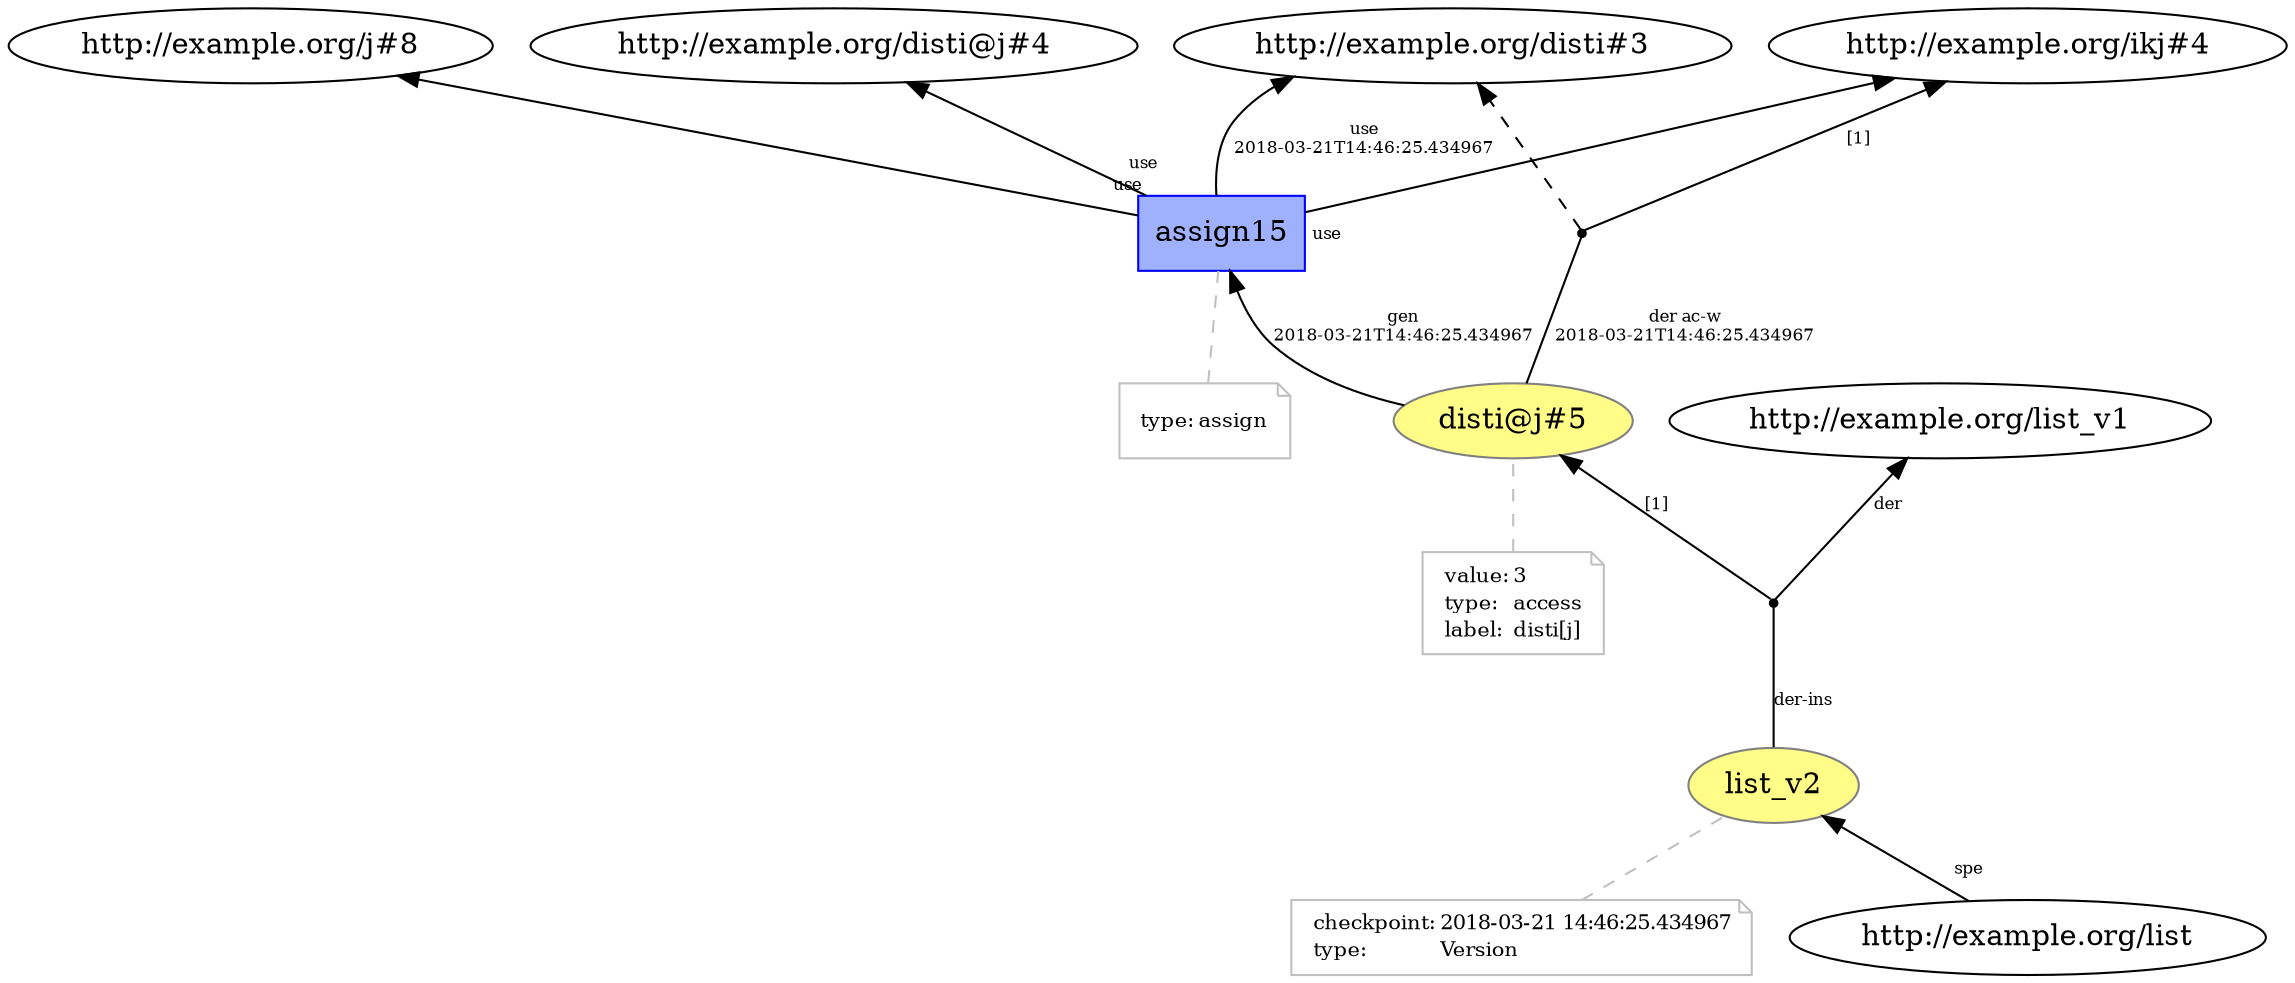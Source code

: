 digraph "PROV" { size="16,12"; rankdir="BT";
"http://example.org/disti@j#5" [fillcolor="#FFFC87",color="#808080",style="filled",label="disti@j#5",URL="http://example.org/disti@j#5"]
"-attrs0" [color="gray",shape="note",fontsize="10",fontcolor="black",label=<<TABLE cellpadding="0" border="0">
	<TR>
	    <TD align="left">value:</TD>
	    <TD align="left">3</TD>
	</TR>
	<TR>
	    <TD align="left">type:</TD>
	    <TD align="left">access</TD>
	</TR>
	<TR>
	    <TD align="left">label:</TD>
	    <TD align="left">disti[j]</TD>
	</TR>
</TABLE>>]
"-attrs0" -> "http://example.org/disti@j#5" [color="gray",style="dashed",arrowhead="none"]
"http://example.org/list_v2" [fillcolor="#FFFC87",color="#808080",style="filled",label="list_v2",URL="http://example.org/list_v2"]
"-attrs1" [color="gray",shape="note",fontsize="10",fontcolor="black",label=<<TABLE cellpadding="0" border="0">
	<TR>
	    <TD align="left">checkpoint:</TD>
	    <TD align="left">2018-03-21 14:46:25.434967</TD>
	</TR>
	<TR>
	    <TD align="left">type:</TD>
	    <TD align="left">Version</TD>
	</TR>
</TABLE>>]
"-attrs1" -> "http://example.org/list_v2" [color="gray",style="dashed",arrowhead="none"]
"bn0" [shape="point",label=""]
"http://example.org/list_v2" -> "bn0" [fontsize="8",distance="1.5",angle="60.0",rotation="20",label="der-ins",arrowhead="none"]
"bn0" -> "http://example.org/list_v1" [fontsize="8",distance="1.5",angle="60.0",rotation="20",label="der"]
"bn0" -> "http://example.org/disti@j#5" [fontsize="8",distance="1.5",angle="60.0",rotation="20",label="[1]"]
"http://example.org/list" -> "http://example.org/list_v2" [labelfontsize="8",labeldistance="1.5",labelangle="60.0",rotation="20",taillabel="spe"]
"http://example.org/assign15" [fillcolor="#9FB1FC",color="#0000FF",shape="polygon",sides="4",style="filled",label="assign15",URL="http://example.org/assign15"]
"-attrs2" [color="gray",shape="note",fontsize="10",fontcolor="black",label=<<TABLE cellpadding="0" border="0">
	<TR>
	    <TD align="left">type:</TD>
	    <TD align="left">assign</TD>
	</TR>
</TABLE>>]
"-attrs2" -> "http://example.org/assign15" [color="gray",style="dashed",arrowhead="none"]
"bn1" [shape="point",label=""]
"http://example.org/disti@j#5" -> "bn1" [fontsize="8",distance="1.5",angle="60.0",rotation="20",label="der ac-w
2018-03-21T14:46:25.434967",arrowhead="none"]
"bn1" -> "http://example.org/disti#3" [style="dashed"]
"bn1" -> "http://example.org/ikj#4" [fontsize="8",distance="1.5",angle="60.0",rotation="20",label="[1]"]
"http://example.org/assign15" -> "http://example.org/disti#3" [fontsize="8",distance="1.5",angle="60.0",rotation="20",label="use
2018-03-21T14:46:25.434967"]
"http://example.org/assign15" -> "http://example.org/j#8" [labelfontsize="8",labeldistance="1.5",labelangle="60.0",rotation="20",taillabel="use"]
"http://example.org/assign15" -> "http://example.org/disti@j#4" [labelfontsize="8",labeldistance="1.5",labelangle="60.0",rotation="20",taillabel="use"]
"http://example.org/assign15" -> "http://example.org/ikj#4" [labelfontsize="8",labeldistance="1.5",labelangle="60.0",rotation="20",taillabel="use"]
"http://example.org/disti@j#5" -> "http://example.org/assign15" [fontsize="8",distance="1.5",angle="60.0",rotation="20",label="gen
2018-03-21T14:46:25.434967"]
}